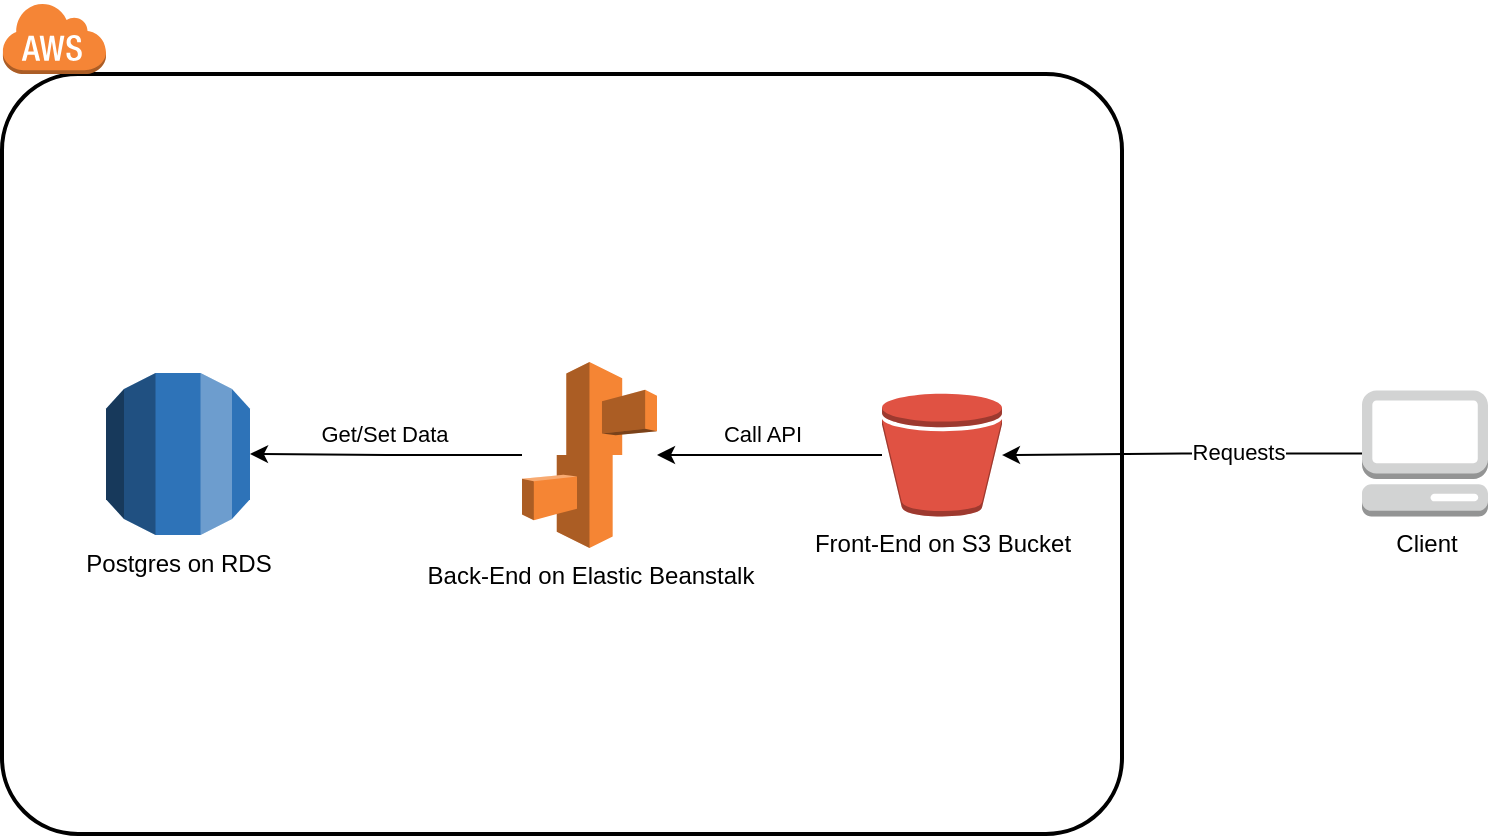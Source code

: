 <mxfile version="20.2.3" type="device"><diagram id="4LtTtcEAifVED8t6IKLh" name="Architecture"><mxGraphModel dx="2062" dy="857" grid="1" gridSize="10" guides="1" tooltips="1" connect="1" arrows="1" fold="1" page="1" pageScale="1" pageWidth="850" pageHeight="1100" math="0" shadow="0"><root><mxCell id="0"/><mxCell id="1" parent="0"/><mxCell id="9E6ZJf3mQfWPjUYeDlnS-5" value="" style="rounded=1;arcSize=10;dashed=0;fillColor=none;gradientColor=none;strokeWidth=2;" vertex="1" parent="1"><mxGeometry x="30" y="280" width="560" height="380" as="geometry"/></mxCell><mxCell id="9E6ZJf3mQfWPjUYeDlnS-6" value="" style="dashed=0;html=1;shape=mxgraph.aws3.cloud;fillColor=#F58536;gradientColor=none;dashed=0;" vertex="1" parent="1"><mxGeometry x="30" y="244" width="52" height="36" as="geometry"/></mxCell><mxCell id="9E6ZJf3mQfWPjUYeDlnS-10" style="edgeStyle=orthogonalEdgeStyle;rounded=0;orthogonalLoop=1;jettySize=auto;html=1;" edge="1" parent="1" source="9E6ZJf3mQfWPjUYeDlnS-7" target="9E6ZJf3mQfWPjUYeDlnS-8"><mxGeometry relative="1" as="geometry"/></mxCell><mxCell id="9E6ZJf3mQfWPjUYeDlnS-15" value="Call API" style="edgeLabel;html=1;align=center;verticalAlign=middle;resizable=0;points=[];" vertex="1" connectable="0" parent="9E6ZJf3mQfWPjUYeDlnS-10"><mxGeometry x="-0.254" y="4" relative="1" as="geometry"><mxPoint x="-18" y="-15" as="offset"/></mxGeometry></mxCell><mxCell id="9E6ZJf3mQfWPjUYeDlnS-7" value="Front-End on S3 Bucket" style="outlineConnect=0;dashed=0;verticalLabelPosition=bottom;verticalAlign=top;align=center;html=1;shape=mxgraph.aws3.bucket;fillColor=#E05243;gradientColor=none;" vertex="1" parent="1"><mxGeometry x="470" y="439.75" width="60" height="61.5" as="geometry"/></mxCell><mxCell id="9E6ZJf3mQfWPjUYeDlnS-11" style="edgeStyle=orthogonalEdgeStyle;rounded=0;orthogonalLoop=1;jettySize=auto;html=1;entryX=1;entryY=0.5;entryDx=0;entryDy=0;entryPerimeter=0;" edge="1" parent="1" source="9E6ZJf3mQfWPjUYeDlnS-8" target="9E6ZJf3mQfWPjUYeDlnS-9"><mxGeometry relative="1" as="geometry"/></mxCell><mxCell id="9E6ZJf3mQfWPjUYeDlnS-16" value="Get/Set Data" style="edgeLabel;html=1;align=center;verticalAlign=middle;resizable=0;points=[];" vertex="1" connectable="0" parent="9E6ZJf3mQfWPjUYeDlnS-11"><mxGeometry x="0.15" y="-2" relative="1" as="geometry"><mxPoint x="9" y="-8" as="offset"/></mxGeometry></mxCell><mxCell id="9E6ZJf3mQfWPjUYeDlnS-8" value="Back-End on Elastic Beanstalk" style="outlineConnect=0;dashed=0;verticalLabelPosition=bottom;verticalAlign=top;align=center;html=1;shape=mxgraph.aws3.elastic_beanstalk;fillColor=#F58534;gradientColor=none;" vertex="1" parent="1"><mxGeometry x="290" y="424" width="67.5" height="93" as="geometry"/></mxCell><mxCell id="9E6ZJf3mQfWPjUYeDlnS-9" value="Postgres on RDS" style="outlineConnect=0;dashed=0;verticalLabelPosition=bottom;verticalAlign=top;align=center;html=1;shape=mxgraph.aws3.rds;fillColor=#2E73B8;gradientColor=none;" vertex="1" parent="1"><mxGeometry x="82" y="429.5" width="72" height="81" as="geometry"/></mxCell><mxCell id="9E6ZJf3mQfWPjUYeDlnS-13" style="edgeStyle=orthogonalEdgeStyle;rounded=0;orthogonalLoop=1;jettySize=auto;html=1;" edge="1" parent="1" source="9E6ZJf3mQfWPjUYeDlnS-12" target="9E6ZJf3mQfWPjUYeDlnS-7"><mxGeometry relative="1" as="geometry"/></mxCell><mxCell id="9E6ZJf3mQfWPjUYeDlnS-14" value="Requests" style="edgeLabel;html=1;align=center;verticalAlign=middle;resizable=0;points=[];" vertex="1" connectable="0" parent="9E6ZJf3mQfWPjUYeDlnS-13"><mxGeometry x="-0.314" y="-1" relative="1" as="geometry"><mxPoint as="offset"/></mxGeometry></mxCell><mxCell id="9E6ZJf3mQfWPjUYeDlnS-12" value="Client&lt;br&gt;" style="outlineConnect=0;dashed=0;verticalLabelPosition=bottom;verticalAlign=top;align=center;html=1;shape=mxgraph.aws3.management_console;fillColor=#D2D3D3;gradientColor=none;" vertex="1" parent="1"><mxGeometry x="710" y="438.25" width="63" height="63" as="geometry"/></mxCell></root></mxGraphModel></diagram></mxfile>